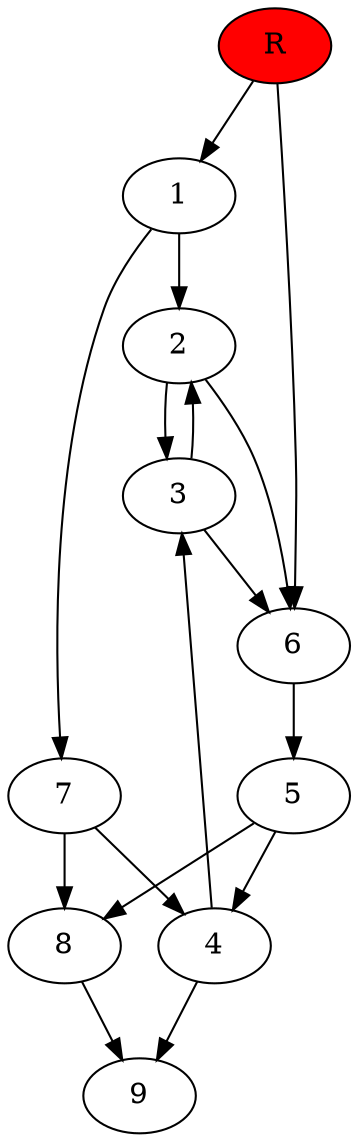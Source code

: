 digraph prb10564 {
	1
	2
	3
	4
	5
	6
	7
	8
	R [fillcolor="#ff0000" style=filled]
	1 -> 2
	1 -> 7
	2 -> 3
	2 -> 6
	3 -> 2
	3 -> 6
	4 -> 3
	4 -> 9
	5 -> 4
	5 -> 8
	6 -> 5
	7 -> 4
	7 -> 8
	8 -> 9
	R -> 1
	R -> 6
}
